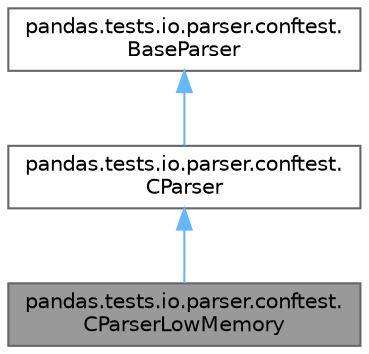 digraph "pandas.tests.io.parser.conftest.CParserLowMemory"
{
 // LATEX_PDF_SIZE
  bgcolor="transparent";
  edge [fontname=Helvetica,fontsize=10,labelfontname=Helvetica,labelfontsize=10];
  node [fontname=Helvetica,fontsize=10,shape=box,height=0.2,width=0.4];
  Node1 [id="Node000001",label="pandas.tests.io.parser.conftest.\lCParserLowMemory",height=0.2,width=0.4,color="gray40", fillcolor="grey60", style="filled", fontcolor="black",tooltip=" "];
  Node2 -> Node1 [id="edge3_Node000001_Node000002",dir="back",color="steelblue1",style="solid",tooltip=" "];
  Node2 [id="Node000002",label="pandas.tests.io.parser.conftest.\lCParser",height=0.2,width=0.4,color="gray40", fillcolor="white", style="filled",URL="$classpandas_1_1tests_1_1io_1_1parser_1_1conftest_1_1CParser.html",tooltip=" "];
  Node3 -> Node2 [id="edge4_Node000002_Node000003",dir="back",color="steelblue1",style="solid",tooltip=" "];
  Node3 [id="Node000003",label="pandas.tests.io.parser.conftest.\lBaseParser",height=0.2,width=0.4,color="gray40", fillcolor="white", style="filled",URL="$classpandas_1_1tests_1_1io_1_1parser_1_1conftest_1_1BaseParser.html",tooltip=" "];
}
